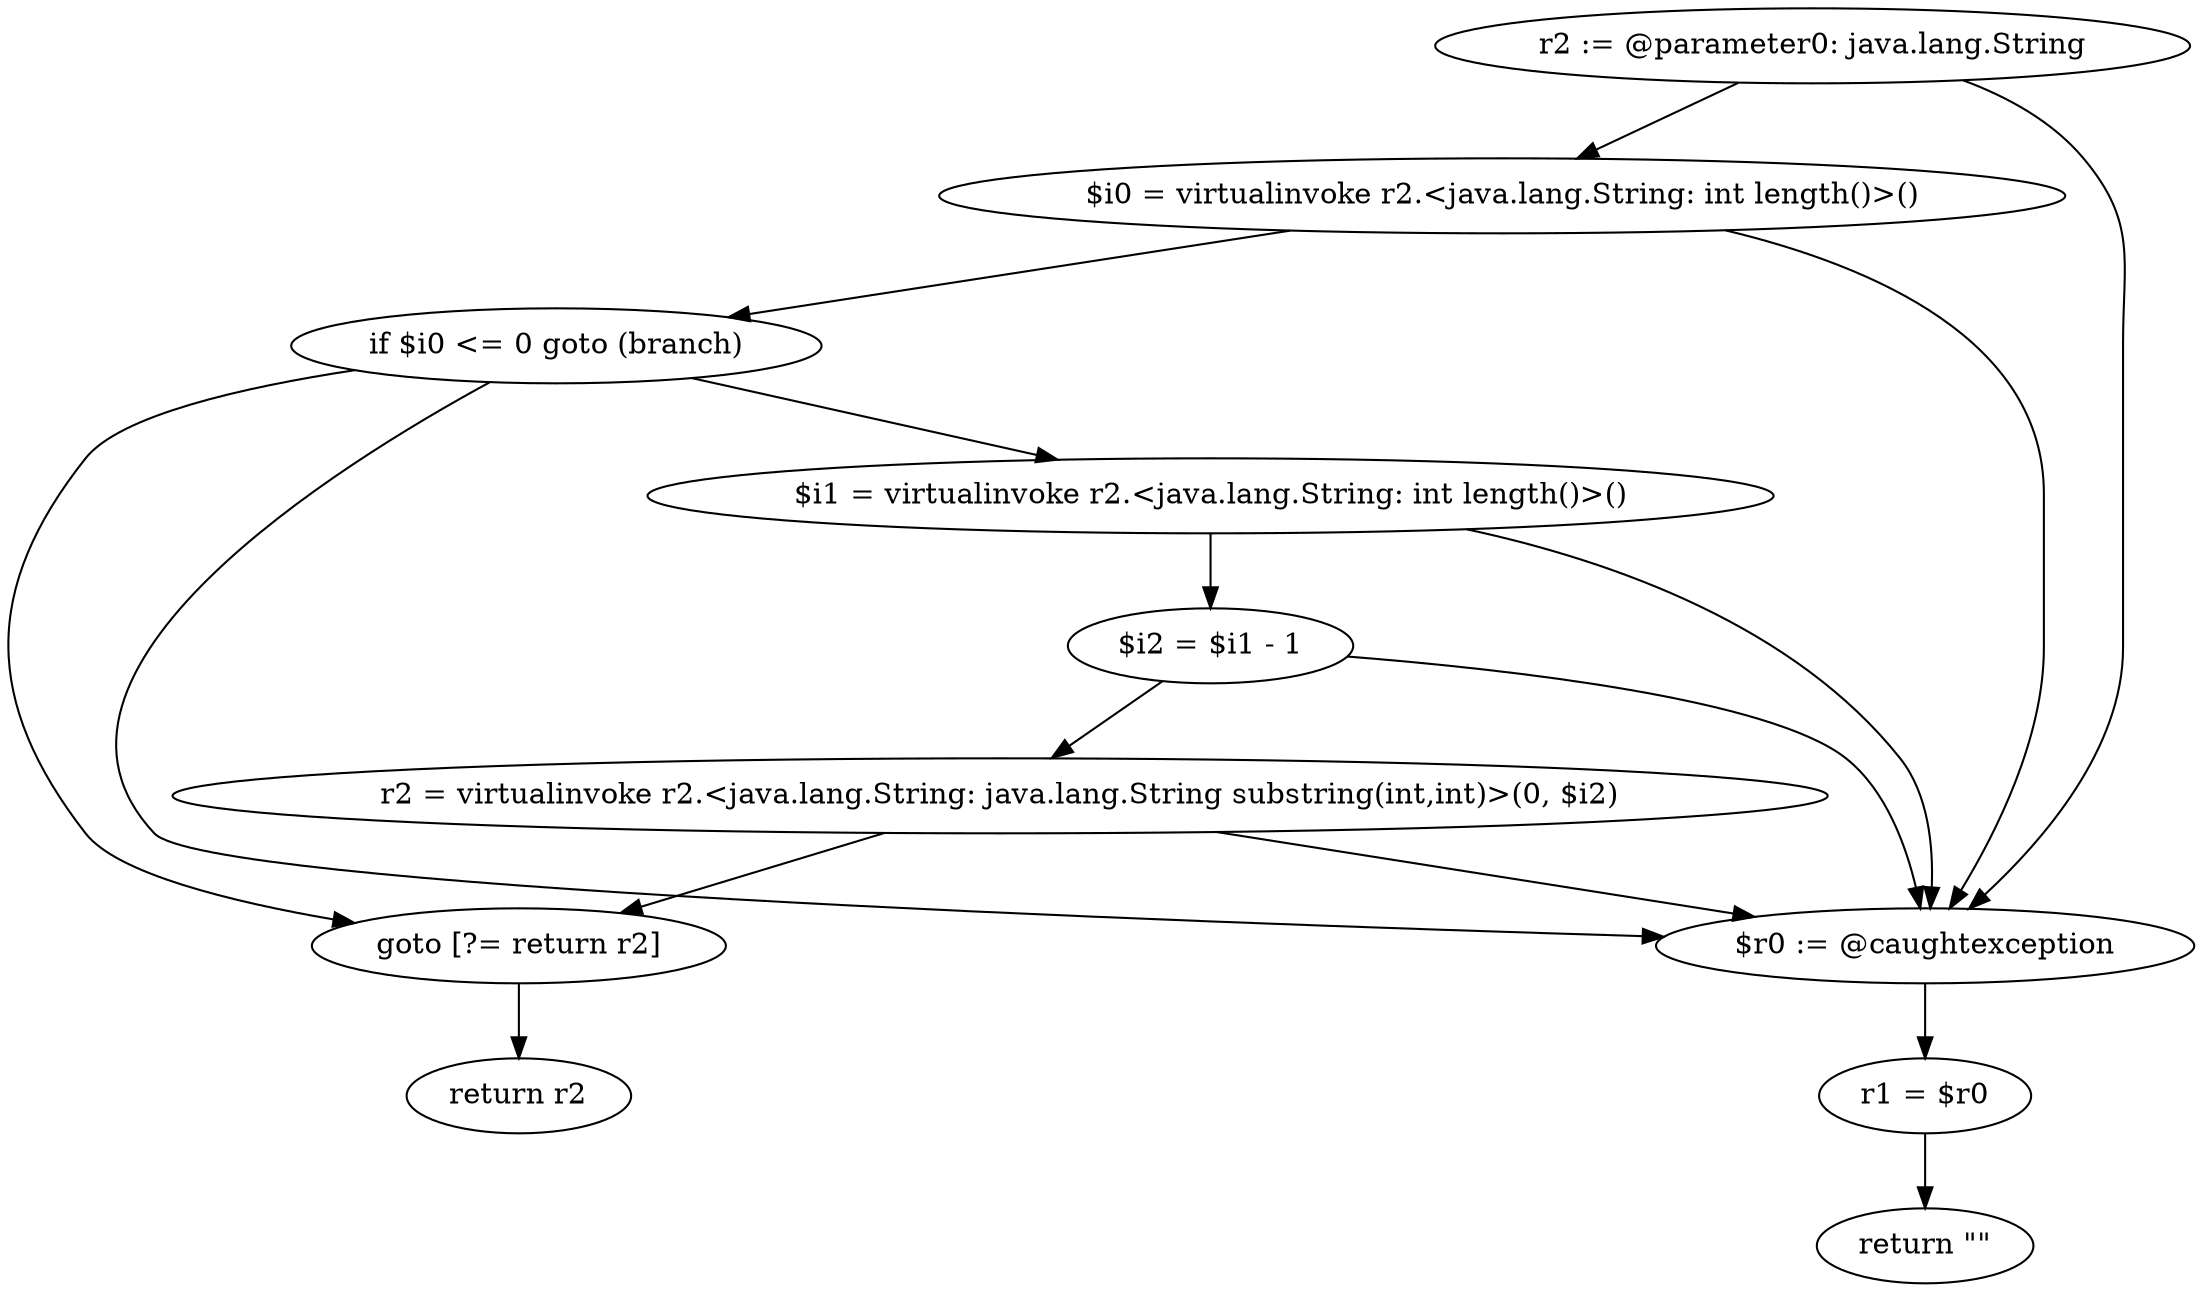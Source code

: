 digraph "unitGraph" {
    "r2 := @parameter0: java.lang.String"
    "$i0 = virtualinvoke r2.<java.lang.String: int length()>()"
    "if $i0 <= 0 goto (branch)"
    "$i1 = virtualinvoke r2.<java.lang.String: int length()>()"
    "$i2 = $i1 - 1"
    "r2 = virtualinvoke r2.<java.lang.String: java.lang.String substring(int,int)>(0, $i2)"
    "goto [?= return r2]"
    "$r0 := @caughtexception"
    "r1 = $r0"
    "return \"\""
    "return r2"
    "r2 := @parameter0: java.lang.String"->"$i0 = virtualinvoke r2.<java.lang.String: int length()>()";
    "r2 := @parameter0: java.lang.String"->"$r0 := @caughtexception";
    "$i0 = virtualinvoke r2.<java.lang.String: int length()>()"->"if $i0 <= 0 goto (branch)";
    "$i0 = virtualinvoke r2.<java.lang.String: int length()>()"->"$r0 := @caughtexception";
    "if $i0 <= 0 goto (branch)"->"$i1 = virtualinvoke r2.<java.lang.String: int length()>()";
    "if $i0 <= 0 goto (branch)"->"goto [?= return r2]";
    "if $i0 <= 0 goto (branch)"->"$r0 := @caughtexception";
    "$i1 = virtualinvoke r2.<java.lang.String: int length()>()"->"$i2 = $i1 - 1";
    "$i1 = virtualinvoke r2.<java.lang.String: int length()>()"->"$r0 := @caughtexception";
    "$i2 = $i1 - 1"->"r2 = virtualinvoke r2.<java.lang.String: java.lang.String substring(int,int)>(0, $i2)";
    "$i2 = $i1 - 1"->"$r0 := @caughtexception";
    "r2 = virtualinvoke r2.<java.lang.String: java.lang.String substring(int,int)>(0, $i2)"->"goto [?= return r2]";
    "r2 = virtualinvoke r2.<java.lang.String: java.lang.String substring(int,int)>(0, $i2)"->"$r0 := @caughtexception";
    "goto [?= return r2]"->"return r2";
    "$r0 := @caughtexception"->"r1 = $r0";
    "r1 = $r0"->"return \"\"";
}
